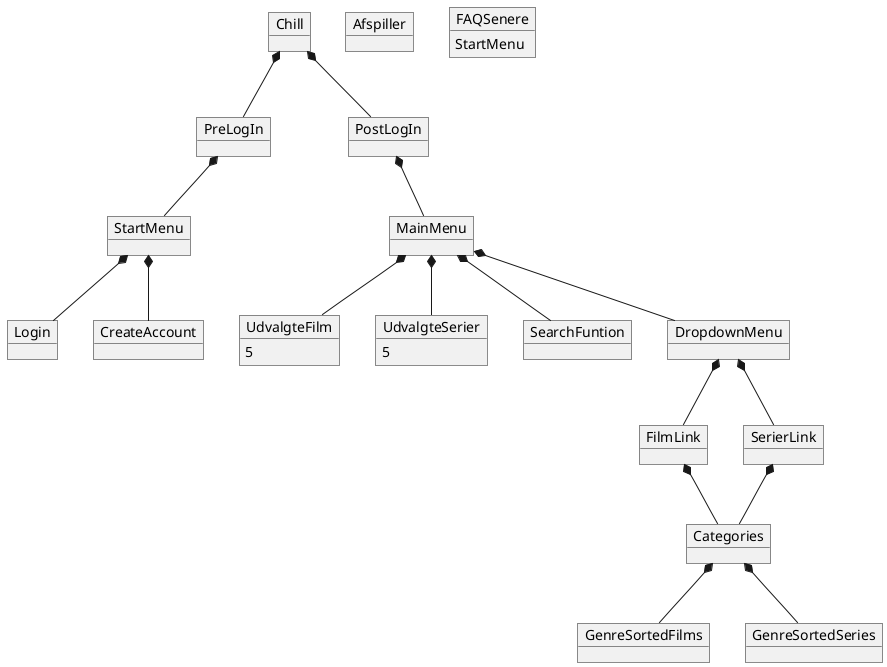 @startuml
'https://plantuml.com/object-diagram

object Chill

object PreLogIn
object StartMenu
object Login
object CreateAccount

object PostLogIn
object MainMenu
object UdvalgteFilm
UdvalgteFilm : 5
object UdvalgteSerier
UdvalgteSerier : 5
object SearchFuntion
object DropdownMenu
object FilmLink
object SerierLink
object Categories
object GenreSortedFilms
object GenreSortedSeries

object Afspiller


object FAQSenere
FAQSenere : StartMenu



Chill *--PreLogIn
PreLogIn *-- StartMenu
StartMenu *-- Login
StartMenu *-- CreateAccount
Chill *--PostLogIn
PostLogIn *-- MainMenu

MainMenu *-- UdvalgteFilm
MainMenu *-- UdvalgteSerier
MainMenu *-- SearchFuntion
MainMenu *-- DropdownMenu

DropdownMenu *-- FilmLink
DropdownMenu *-- SerierLink

FilmLink *-- Categories
SerierLink *-- Categories
Categories *-- GenreSortedFilms
Categories *-- GenreSortedSeries


@enduml
